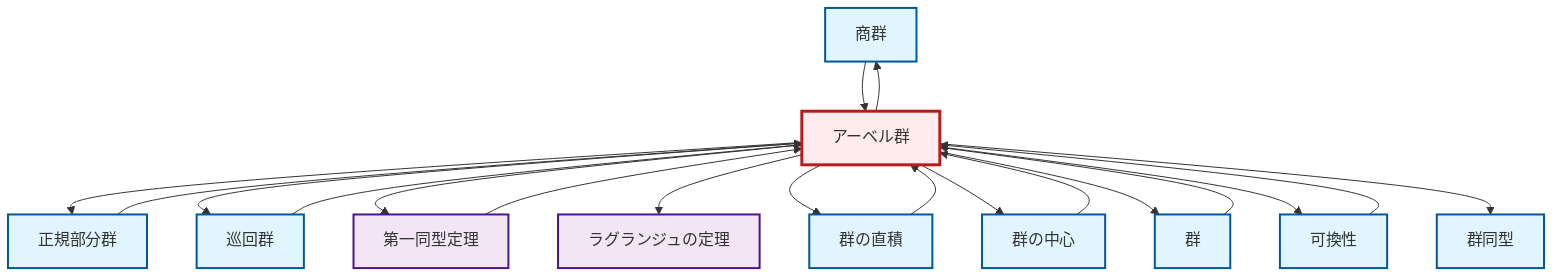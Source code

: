 graph TD
    classDef definition fill:#e1f5fe,stroke:#01579b,stroke-width:2px
    classDef theorem fill:#f3e5f5,stroke:#4a148c,stroke-width:2px
    classDef axiom fill:#fff3e0,stroke:#e65100,stroke-width:2px
    classDef example fill:#e8f5e9,stroke:#1b5e20,stroke-width:2px
    classDef current fill:#ffebee,stroke:#b71c1c,stroke-width:3px
    def-isomorphism["群同型"]:::definition
    def-quotient-group["商群"]:::definition
    thm-lagrange["ラグランジュの定理"]:::theorem
    def-abelian-group["アーベル群"]:::definition
    def-direct-product["群の直積"]:::definition
    thm-first-isomorphism["第一同型定理"]:::theorem
    def-commutativity["可換性"]:::definition
    def-normal-subgroup["正規部分群"]:::definition
    def-center-of-group["群の中心"]:::definition
    def-cyclic-group["巡回群"]:::definition
    def-group["群"]:::definition
    def-direct-product --> def-abelian-group
    def-normal-subgroup --> def-abelian-group
    def-abelian-group --> def-normal-subgroup
    def-abelian-group --> def-cyclic-group
    def-abelian-group --> def-quotient-group
    thm-first-isomorphism --> def-abelian-group
    def-abelian-group --> thm-first-isomorphism
    def-commutativity --> def-abelian-group
    def-abelian-group --> thm-lagrange
    def-quotient-group --> def-abelian-group
    def-abelian-group --> def-direct-product
    def-abelian-group --> def-center-of-group
    def-abelian-group --> def-group
    def-abelian-group --> def-commutativity
    def-group --> def-abelian-group
    def-abelian-group --> def-isomorphism
    def-center-of-group --> def-abelian-group
    def-cyclic-group --> def-abelian-group
    class def-abelian-group current